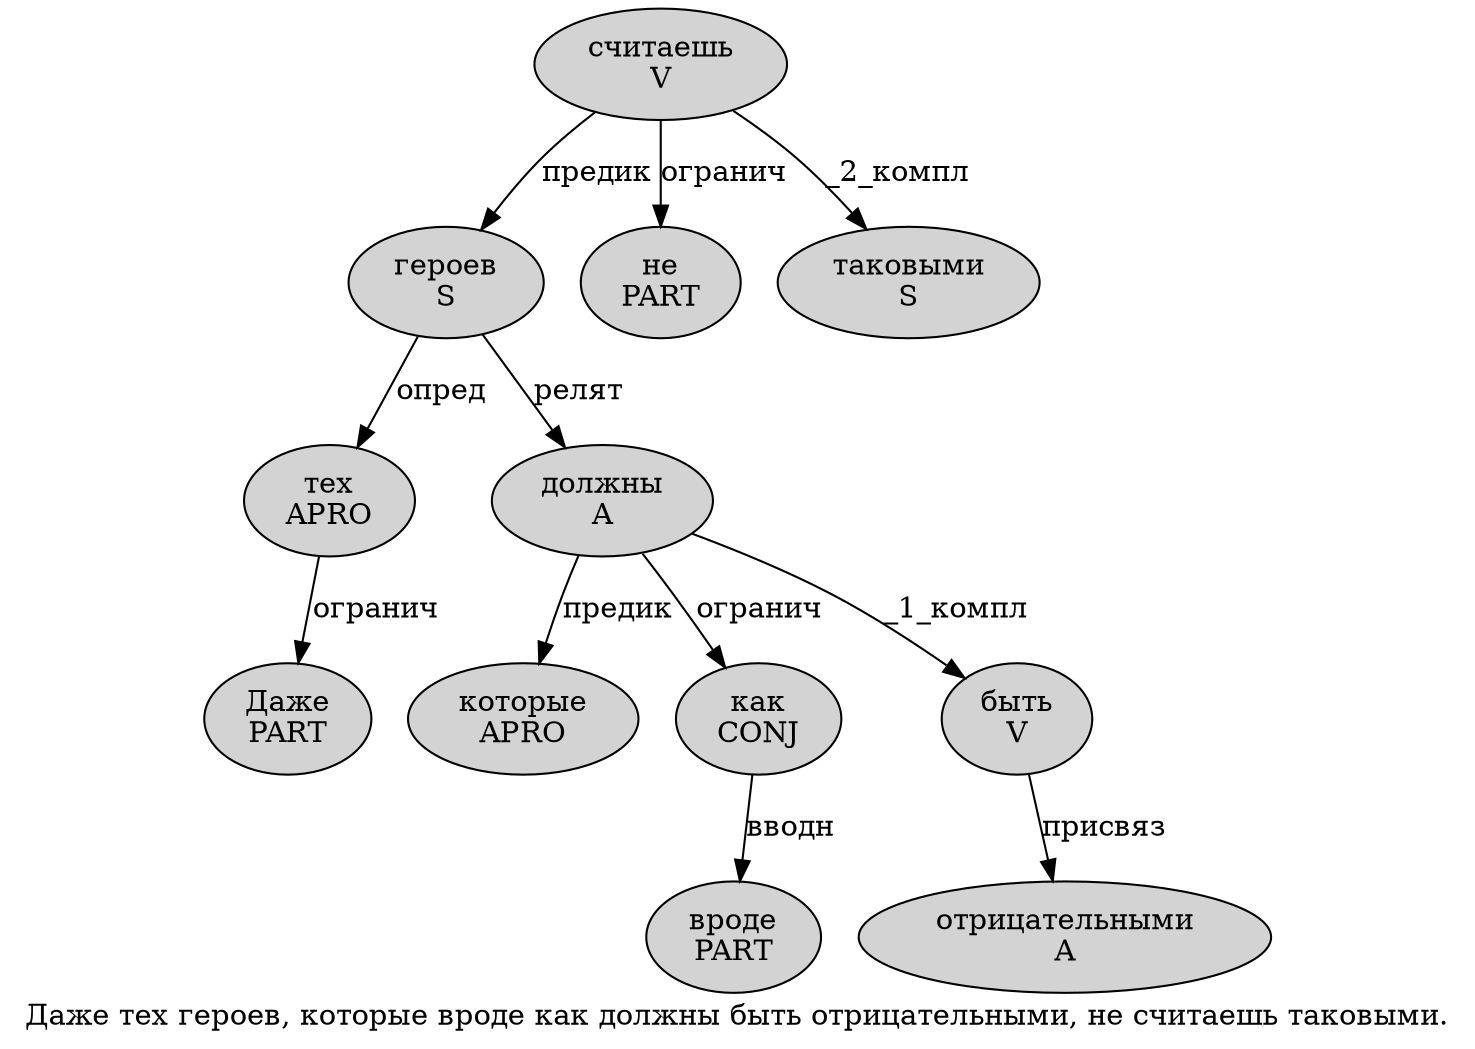 digraph SENTENCE_535 {
	graph [label="Даже тех героев, которые вроде как должны быть отрицательными, не считаешь таковыми."]
	node [style=filled]
		0 [label="Даже
PART" color="" fillcolor=lightgray penwidth=1 shape=ellipse]
		1 [label="тех
APRO" color="" fillcolor=lightgray penwidth=1 shape=ellipse]
		2 [label="героев
S" color="" fillcolor=lightgray penwidth=1 shape=ellipse]
		4 [label="которые
APRO" color="" fillcolor=lightgray penwidth=1 shape=ellipse]
		5 [label="вроде
PART" color="" fillcolor=lightgray penwidth=1 shape=ellipse]
		6 [label="как
CONJ" color="" fillcolor=lightgray penwidth=1 shape=ellipse]
		7 [label="должны
A" color="" fillcolor=lightgray penwidth=1 shape=ellipse]
		8 [label="быть
V" color="" fillcolor=lightgray penwidth=1 shape=ellipse]
		9 [label="отрицательными
A" color="" fillcolor=lightgray penwidth=1 shape=ellipse]
		11 [label="не
PART" color="" fillcolor=lightgray penwidth=1 shape=ellipse]
		12 [label="считаешь
V" color="" fillcolor=lightgray penwidth=1 shape=ellipse]
		13 [label="таковыми
S" color="" fillcolor=lightgray penwidth=1 shape=ellipse]
			12 -> 2 [label="предик"]
			12 -> 11 [label="огранич"]
			12 -> 13 [label="_2_компл"]
			6 -> 5 [label="вводн"]
			2 -> 1 [label="опред"]
			2 -> 7 [label="релят"]
			7 -> 4 [label="предик"]
			7 -> 6 [label="огранич"]
			7 -> 8 [label="_1_компл"]
			1 -> 0 [label="огранич"]
			8 -> 9 [label="присвяз"]
}